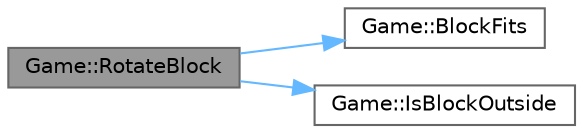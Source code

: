 digraph "Game::RotateBlock"
{
 // INTERACTIVE_SVG=YES
 // LATEX_PDF_SIZE
  bgcolor="transparent";
  edge [fontname=Helvetica,fontsize=10,labelfontname=Helvetica,labelfontsize=10];
  node [fontname=Helvetica,fontsize=10,shape=box,height=0.2,width=0.4];
  rankdir="LR";
  Node1 [id="Node000001",label="Game::RotateBlock",height=0.2,width=0.4,color="gray40", fillcolor="grey60", style="filled", fontcolor="black",tooltip="Xoay khối hiện tại nếu hợp lệ."];
  Node1 -> Node2 [id="edge1_Node000001_Node000002",color="steelblue1",style="solid",tooltip=" "];
  Node2 [id="Node000002",label="Game::BlockFits",height=0.2,width=0.4,color="grey40", fillcolor="white", style="filled",URL="$class_game.html#aa29a7f6f5c14bebe5298bf1f336c3b9d",tooltip="Kiểm tra khối có vừa vặn trong lưới không."];
  Node1 -> Node3 [id="edge2_Node000001_Node000003",color="steelblue1",style="solid",tooltip=" "];
  Node3 [id="Node000003",label="Game::IsBlockOutside",height=0.2,width=0.4,color="grey40", fillcolor="white", style="filled",URL="$class_game.html#accb7007d6dfe37ad695f88edac551ca3",tooltip="Kiểm tra xem khối hiện tại có nằm ngoài lưới không."];
}
